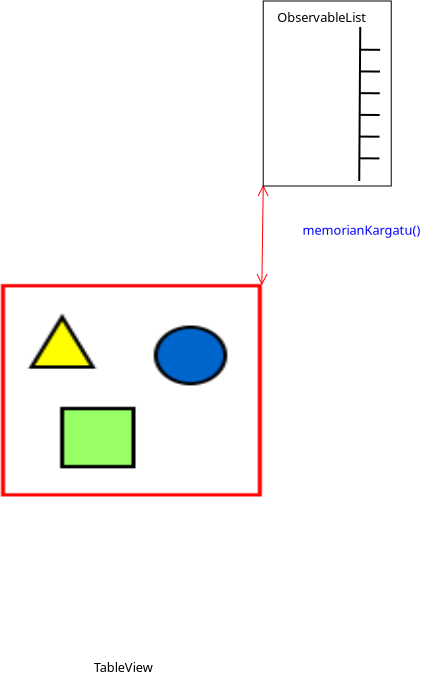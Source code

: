 <?xml version="1.0" encoding="UTF-8"?>
<dia:diagram xmlns:dia="http://www.lysator.liu.se/~alla/dia/">
  <dia:layer name="Fondo" visible="true" connectable="true" active="true">
    <dia:object type="Standard - Text" version="1" id="O0">
      <dia:attribute name="obj_pos">
        <dia:point val="-5.393,35.093"/>
      </dia:attribute>
      <dia:attribute name="obj_bb">
        <dia:rectangle val="-5.393,34.498;-2.218,35.245"/>
      </dia:attribute>
      <dia:attribute name="text">
        <dia:composite type="text">
          <dia:attribute name="string">
            <dia:string>#TableView#</dia:string>
          </dia:attribute>
          <dia:attribute name="font">
            <dia:font family="sans" style="0" name="Helvetica"/>
          </dia:attribute>
          <dia:attribute name="height">
            <dia:real val="0.8"/>
          </dia:attribute>
          <dia:attribute name="pos">
            <dia:point val="-5.393,35.093"/>
          </dia:attribute>
          <dia:attribute name="color">
            <dia:color val="#000000ff"/>
          </dia:attribute>
          <dia:attribute name="alignment">
            <dia:enum val="0"/>
          </dia:attribute>
        </dia:composite>
      </dia:attribute>
      <dia:attribute name="valign">
        <dia:enum val="3"/>
      </dia:attribute>
    </dia:object>
    <dia:object type="Standard - Line" version="0" id="O1">
      <dia:attribute name="obj_pos">
        <dia:point val="3.087,10.799"/>
      </dia:attribute>
      <dia:attribute name="obj_bb">
        <dia:rectangle val="2.775,10.799;3.33,15.703"/>
      </dia:attribute>
      <dia:attribute name="conn_endpoints">
        <dia:point val="3.087,10.799"/>
        <dia:point val="3.018,15.703"/>
      </dia:attribute>
      <dia:attribute name="numcp">
        <dia:int val="1"/>
      </dia:attribute>
      <dia:attribute name="line_color">
        <dia:color val="#ff0000ff"/>
      </dia:attribute>
      <dia:attribute name="line_width">
        <dia:real val="0"/>
      </dia:attribute>
      <dia:attribute name="start_arrow">
        <dia:enum val="1"/>
      </dia:attribute>
      <dia:attribute name="start_arrow_length">
        <dia:real val="0.5"/>
      </dia:attribute>
      <dia:attribute name="start_arrow_width">
        <dia:real val="0.5"/>
      </dia:attribute>
      <dia:attribute name="end_arrow">
        <dia:enum val="1"/>
      </dia:attribute>
      <dia:attribute name="end_arrow_length">
        <dia:real val="0.5"/>
      </dia:attribute>
      <dia:attribute name="end_arrow_width">
        <dia:real val="0.5"/>
      </dia:attribute>
      <dia:connections>
        <dia:connection handle="0" to="O2" connection="5"/>
        <dia:connection handle="1" to="O5" connection="2"/>
      </dia:connections>
    </dia:object>
    <dia:group>
      <dia:attribute name="meta">
        <dia:composite type="dict"/>
      </dia:attribute>
      <dia:attribute name="matrix"/>
      <dia:object type="Standard - Box" version="0" id="O2">
        <dia:attribute name="obj_pos">
          <dia:point val="3.087,1.549"/>
        </dia:attribute>
        <dia:attribute name="obj_bb">
          <dia:rectangle val="3.087,1.549;9.487,10.799"/>
        </dia:attribute>
        <dia:attribute name="elem_corner">
          <dia:point val="3.087,1.549"/>
        </dia:attribute>
        <dia:attribute name="elem_width">
          <dia:real val="6.4"/>
        </dia:attribute>
        <dia:attribute name="elem_height">
          <dia:real val="9.25"/>
        </dia:attribute>
        <dia:attribute name="border_width">
          <dia:real val="0"/>
        </dia:attribute>
        <dia:attribute name="show_background">
          <dia:boolean val="true"/>
        </dia:attribute>
      </dia:object>
      <dia:group>
        <dia:attribute name="meta">
          <dia:composite type="dict"/>
        </dia:attribute>
        <dia:attribute name="matrix"/>
        <dia:object type="Misc - Tree" version="0" id="O3">
          <dia:attribute name="obj_pos">
            <dia:point val="7.937,2.899"/>
          </dia:attribute>
          <dia:attribute name="obj_bb">
            <dia:rectangle val="7.837,2.849;8.93,10.55"/>
          </dia:attribute>
          <dia:attribute name="conn_endpoints">
            <dia:point val="7.937,2.899"/>
            <dia:point val="7.887,10.499"/>
          </dia:attribute>
          <dia:attribute name="line_color">
            <dia:color val="#000000ff"/>
          </dia:attribute>
          <dia:attribute name="tree_handles">
            <dia:point val="8.93,3.991"/>
            <dia:point val="8.923,5.077"/>
            <dia:point val="8.916,6.163"/>
            <dia:point val="8.909,7.249"/>
            <dia:point val="8.902,8.334"/>
            <dia:point val="8.894,9.42"/>
          </dia:attribute>
        </dia:object>
        <dia:object type="Standard - Text" version="1" id="O4">
          <dia:attribute name="obj_pos">
            <dia:point val="3.787,2.599"/>
          </dia:attribute>
          <dia:attribute name="obj_bb">
            <dia:rectangle val="3.787,2.004;8.56,2.752"/>
          </dia:attribute>
          <dia:attribute name="text">
            <dia:composite type="text">
              <dia:attribute name="string">
                <dia:string>#ObservableList#</dia:string>
              </dia:attribute>
              <dia:attribute name="font">
                <dia:font family="sans" style="0" name="Helvetica"/>
              </dia:attribute>
              <dia:attribute name="height">
                <dia:real val="0.8"/>
              </dia:attribute>
              <dia:attribute name="pos">
                <dia:point val="3.787,2.599"/>
              </dia:attribute>
              <dia:attribute name="color">
                <dia:color val="#000000ff"/>
              </dia:attribute>
              <dia:attribute name="alignment">
                <dia:enum val="0"/>
              </dia:attribute>
            </dia:composite>
          </dia:attribute>
          <dia:attribute name="valign">
            <dia:enum val="3"/>
          </dia:attribute>
        </dia:object>
      </dia:group>
    </dia:group>
    <dia:object type="Standard - Image" version="0" id="O5">
      <dia:attribute name="obj_pos">
        <dia:point val="-10.025,15.703"/>
      </dia:attribute>
      <dia:attribute name="obj_bb">
        <dia:rectangle val="-10.025,15.703;3.018,26.323"/>
      </dia:attribute>
      <dia:attribute name="elem_corner">
        <dia:point val="-10.025,15.703"/>
      </dia:attribute>
      <dia:attribute name="elem_width">
        <dia:real val="13.043"/>
      </dia:attribute>
      <dia:attribute name="elem_height">
        <dia:real val="10.62"/>
      </dia:attribute>
      <dia:attribute name="draw_border">
        <dia:boolean val="false"/>
      </dia:attribute>
      <dia:attribute name="keep_aspect">
        <dia:boolean val="true"/>
      </dia:attribute>
      <dia:attribute name="file">
        <dia:string>#/home/imadariaga/Documents/Klaseak2019-20/datu-atzipena2019bis/UD1-Fitxategiak/Ikasleak_Fitxategiak/JavaFXTableView.png#</dia:string>
      </dia:attribute>
    </dia:object>
    <dia:object type="Standard - Text" version="1" id="O6">
      <dia:attribute name="obj_pos">
        <dia:point val="5.048,13.237"/>
      </dia:attribute>
      <dia:attribute name="obj_bb">
        <dia:rectangle val="5.048,12.642;11.328,13.389"/>
      </dia:attribute>
      <dia:attribute name="text">
        <dia:composite type="text">
          <dia:attribute name="string">
            <dia:string>#memorianKargatu()#</dia:string>
          </dia:attribute>
          <dia:attribute name="font">
            <dia:font family="sans" style="0" name="Helvetica"/>
          </dia:attribute>
          <dia:attribute name="height">
            <dia:real val="0.8"/>
          </dia:attribute>
          <dia:attribute name="pos">
            <dia:point val="5.048,13.237"/>
          </dia:attribute>
          <dia:attribute name="color">
            <dia:color val="#0000ffff"/>
          </dia:attribute>
          <dia:attribute name="alignment">
            <dia:enum val="0"/>
          </dia:attribute>
        </dia:composite>
      </dia:attribute>
      <dia:attribute name="valign">
        <dia:enum val="3"/>
      </dia:attribute>
    </dia:object>
  </dia:layer>
</dia:diagram>
